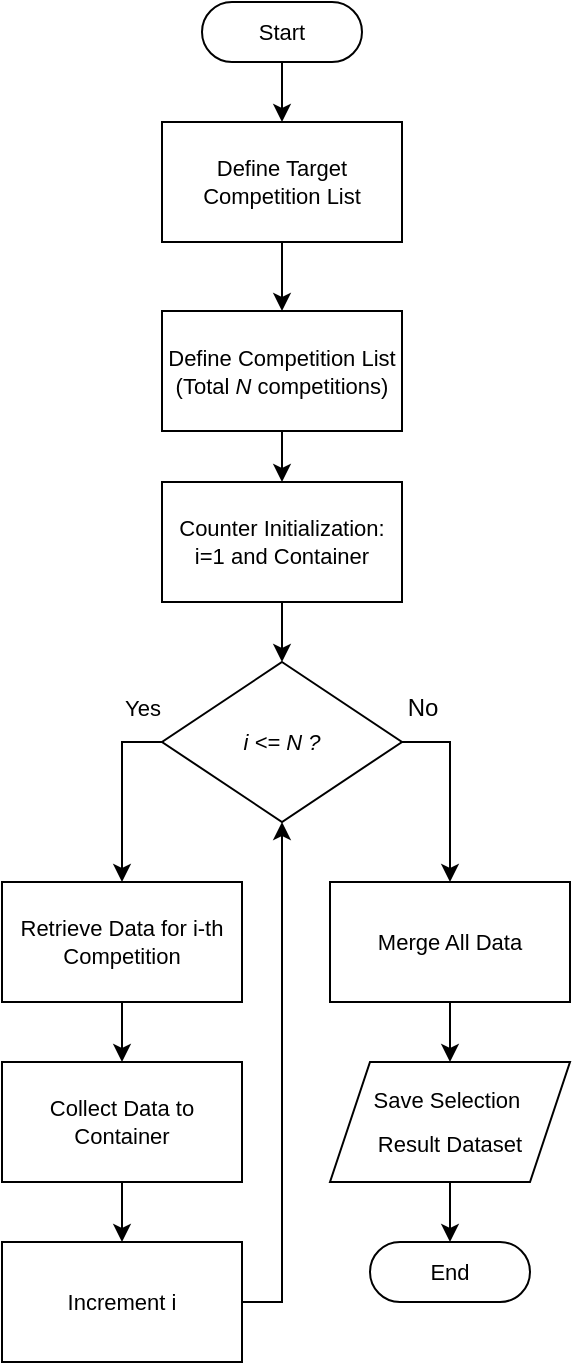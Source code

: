 <mxfile version="27.0.9">
  <diagram name="Page-1" id="fJQKvYSDg5BPfoZSww_d">
    <mxGraphModel dx="872" dy="529" grid="1" gridSize="10" guides="1" tooltips="1" connect="1" arrows="1" fold="1" page="1" pageScale="1" pageWidth="827" pageHeight="1169" math="0" shadow="0">
      <root>
        <mxCell id="0" />
        <mxCell id="1" parent="0" />
        <mxCell id="aqXvwXvrwJFsWn0gw7qh-3" value="" style="edgeStyle=orthogonalEdgeStyle;rounded=0;orthogonalLoop=1;jettySize=auto;html=1;fontSize=11;" parent="1" source="E9fjUXzIlTnjdSZBnWGk-6" target="E9fjUXzIlTnjdSZBnWGk-9" edge="1">
          <mxGeometry relative="1" as="geometry" />
        </mxCell>
        <mxCell id="E9fjUXzIlTnjdSZBnWGk-6" value="Define Target Competition List" style="rounded=0;whiteSpace=wrap;html=1;fontSize=11;" parent="1" vertex="1">
          <mxGeometry x="380" y="460" width="120" height="60" as="geometry" />
        </mxCell>
        <mxCell id="aqXvwXvrwJFsWn0gw7qh-9" value="" style="edgeStyle=orthogonalEdgeStyle;rounded=0;orthogonalLoop=1;jettySize=auto;html=1;fontSize=11;" parent="1" source="E9fjUXzIlTnjdSZBnWGk-9" target="aqXvwXvrwJFsWn0gw7qh-8" edge="1">
          <mxGeometry relative="1" as="geometry" />
        </mxCell>
        <mxCell id="E9fjUXzIlTnjdSZBnWGk-9" value="Define Competition List (Total &lt;i&gt;N &lt;/i&gt;competitions)" style="rounded=0;whiteSpace=wrap;html=1;fontSize=11;" parent="1" vertex="1">
          <mxGeometry x="380" y="554.5" width="120" height="60" as="geometry" />
        </mxCell>
        <mxCell id="aqXvwXvrwJFsWn0gw7qh-2" value="" style="edgeStyle=orthogonalEdgeStyle;rounded=0;orthogonalLoop=1;jettySize=auto;html=1;fontSize=11;" parent="1" source="aqXvwXvrwJFsWn0gw7qh-1" target="E9fjUXzIlTnjdSZBnWGk-6" edge="1">
          <mxGeometry relative="1" as="geometry" />
        </mxCell>
        <mxCell id="aqXvwXvrwJFsWn0gw7qh-1" value="Start" style="html=1;dashed=0;whiteSpace=wrap;shape=mxgraph.dfd.start;fontSize=11;" parent="1" vertex="1">
          <mxGeometry x="400" y="400" width="80" height="30" as="geometry" />
        </mxCell>
        <mxCell id="aqXvwXvrwJFsWn0gw7qh-11" value="" style="edgeStyle=orthogonalEdgeStyle;rounded=0;orthogonalLoop=1;jettySize=auto;html=1;fontSize=11;" parent="1" source="aqXvwXvrwJFsWn0gw7qh-8" target="aqXvwXvrwJFsWn0gw7qh-10" edge="1">
          <mxGeometry relative="1" as="geometry" />
        </mxCell>
        <mxCell id="aqXvwXvrwJFsWn0gw7qh-8" value="Counter Initialization: i=1 and Container" style="rounded=0;whiteSpace=wrap;html=1;fontSize=11;" parent="1" vertex="1">
          <mxGeometry x="380" y="640" width="120" height="60" as="geometry" />
        </mxCell>
        <mxCell id="aqXvwXvrwJFsWn0gw7qh-13" style="edgeStyle=orthogonalEdgeStyle;rounded=0;orthogonalLoop=1;jettySize=auto;html=1;entryX=0.5;entryY=0;entryDx=0;entryDy=0;fontSize=11;" parent="1" source="aqXvwXvrwJFsWn0gw7qh-10" target="aqXvwXvrwJFsWn0gw7qh-12" edge="1">
          <mxGeometry relative="1" as="geometry">
            <Array as="points">
              <mxPoint x="360" y="770" />
            </Array>
          </mxGeometry>
        </mxCell>
        <mxCell id="aqXvwXvrwJFsWn0gw7qh-21" style="edgeStyle=orthogonalEdgeStyle;rounded=0;orthogonalLoop=1;jettySize=auto;html=1;entryX=0.5;entryY=0;entryDx=0;entryDy=0;fontSize=11;" parent="1" source="aqXvwXvrwJFsWn0gw7qh-10" target="aqXvwXvrwJFsWn0gw7qh-20" edge="1">
          <mxGeometry relative="1" as="geometry">
            <Array as="points">
              <mxPoint x="524" y="770" />
            </Array>
          </mxGeometry>
        </mxCell>
        <mxCell id="aqXvwXvrwJFsWn0gw7qh-10" value="&lt;i&gt;i &amp;lt;= N ?&lt;/i&gt;" style="rhombus;whiteSpace=wrap;html=1;fontSize=11;" parent="1" vertex="1">
          <mxGeometry x="380" y="730" width="120" height="80" as="geometry" />
        </mxCell>
        <mxCell id="aqXvwXvrwJFsWn0gw7qh-15" value="" style="edgeStyle=orthogonalEdgeStyle;rounded=0;orthogonalLoop=1;jettySize=auto;html=1;fontSize=11;" parent="1" source="aqXvwXvrwJFsWn0gw7qh-12" target="aqXvwXvrwJFsWn0gw7qh-14" edge="1">
          <mxGeometry relative="1" as="geometry" />
        </mxCell>
        <mxCell id="aqXvwXvrwJFsWn0gw7qh-12" value="Retrieve Data for i-th Competition" style="rounded=0;whiteSpace=wrap;html=1;fontSize=11;" parent="1" vertex="1">
          <mxGeometry x="300" y="840" width="120" height="60" as="geometry" />
        </mxCell>
        <mxCell id="aqXvwXvrwJFsWn0gw7qh-17" value="" style="edgeStyle=orthogonalEdgeStyle;rounded=0;orthogonalLoop=1;jettySize=auto;html=1;fontSize=11;" parent="1" source="aqXvwXvrwJFsWn0gw7qh-14" target="aqXvwXvrwJFsWn0gw7qh-16" edge="1">
          <mxGeometry relative="1" as="geometry" />
        </mxCell>
        <mxCell id="aqXvwXvrwJFsWn0gw7qh-14" value="&lt;p&gt;Collect Data to Container&lt;/p&gt;" style="rounded=0;whiteSpace=wrap;html=1;fontSize=11;" parent="1" vertex="1">
          <mxGeometry x="300" y="930" width="120" height="60" as="geometry" />
        </mxCell>
        <mxCell id="aqXvwXvrwJFsWn0gw7qh-18" style="edgeStyle=orthogonalEdgeStyle;rounded=0;orthogonalLoop=1;jettySize=auto;html=1;entryX=0.5;entryY=1;entryDx=0;entryDy=0;fontSize=11;" parent="1" source="aqXvwXvrwJFsWn0gw7qh-16" target="aqXvwXvrwJFsWn0gw7qh-10" edge="1">
          <mxGeometry relative="1" as="geometry">
            <Array as="points">
              <mxPoint x="440" y="1050" />
            </Array>
          </mxGeometry>
        </mxCell>
        <mxCell id="aqXvwXvrwJFsWn0gw7qh-16" value="Increment i" style="rounded=0;whiteSpace=wrap;html=1;fontSize=11;" parent="1" vertex="1">
          <mxGeometry x="300" y="1020" width="120" height="60" as="geometry" />
        </mxCell>
        <mxCell id="aqXvwXvrwJFsWn0gw7qh-19" value="Yes" style="text;html=1;align=center;verticalAlign=middle;resizable=0;points=[];autosize=1;strokeColor=none;fillColor=none;fontSize=11;" parent="1" vertex="1">
          <mxGeometry x="350" y="738" width="40" height="30" as="geometry" />
        </mxCell>
        <mxCell id="aqXvwXvrwJFsWn0gw7qh-23" value="" style="edgeStyle=orthogonalEdgeStyle;rounded=0;orthogonalLoop=1;jettySize=auto;html=1;" parent="1" source="aqXvwXvrwJFsWn0gw7qh-20" target="aqXvwXvrwJFsWn0gw7qh-22" edge="1">
          <mxGeometry relative="1" as="geometry" />
        </mxCell>
        <mxCell id="aqXvwXvrwJFsWn0gw7qh-20" value="&lt;p&gt;Merge All Data&lt;/p&gt;" style="rounded=0;whiteSpace=wrap;html=1;fontSize=11;" parent="1" vertex="1">
          <mxGeometry x="464" y="840" width="120" height="60" as="geometry" />
        </mxCell>
        <mxCell id="aqXvwXvrwJFsWn0gw7qh-25" value="" style="edgeStyle=orthogonalEdgeStyle;rounded=0;orthogonalLoop=1;jettySize=auto;html=1;" parent="1" source="aqXvwXvrwJFsWn0gw7qh-22" target="aqXvwXvrwJFsWn0gw7qh-24" edge="1">
          <mxGeometry relative="1" as="geometry" />
        </mxCell>
        <mxCell id="aqXvwXvrwJFsWn0gw7qh-22" value="&lt;div style=&quot;line-height: 100%;&quot;&gt;&lt;p&gt;Save&amp;nbsp;&lt;span style=&quot;background-color: transparent; color: light-dark(rgb(0, 0, 0), rgb(255, 255, 255));&quot;&gt;Selection&amp;nbsp;&lt;/span&gt;&lt;/p&gt;&lt;p&gt;&lt;span style=&quot;background-color: transparent; color: light-dark(rgb(0, 0, 0), rgb(255, 255, 255));&quot;&gt;Result Dataset&lt;/span&gt;&lt;/p&gt;&lt;/div&gt;" style="shape=parallelogram;perimeter=parallelogramPerimeter;whiteSpace=wrap;html=1;fixedSize=1;fontSize=11;" parent="1" vertex="1">
          <mxGeometry x="464" y="930" width="120" height="60" as="geometry" />
        </mxCell>
        <mxCell id="aqXvwXvrwJFsWn0gw7qh-24" value="End" style="html=1;dashed=0;whiteSpace=wrap;shape=mxgraph.dfd.start;fontSize=11;" parent="1" vertex="1">
          <mxGeometry x="484" y="1020" width="80" height="30" as="geometry" />
        </mxCell>
        <mxCell id="Lqj20cpT86m-oczByJar-1" value="No" style="text;html=1;align=center;verticalAlign=middle;resizable=0;points=[];autosize=1;strokeColor=none;fillColor=none;" vertex="1" parent="1">
          <mxGeometry x="490" y="738" width="40" height="30" as="geometry" />
        </mxCell>
      </root>
    </mxGraphModel>
  </diagram>
</mxfile>
